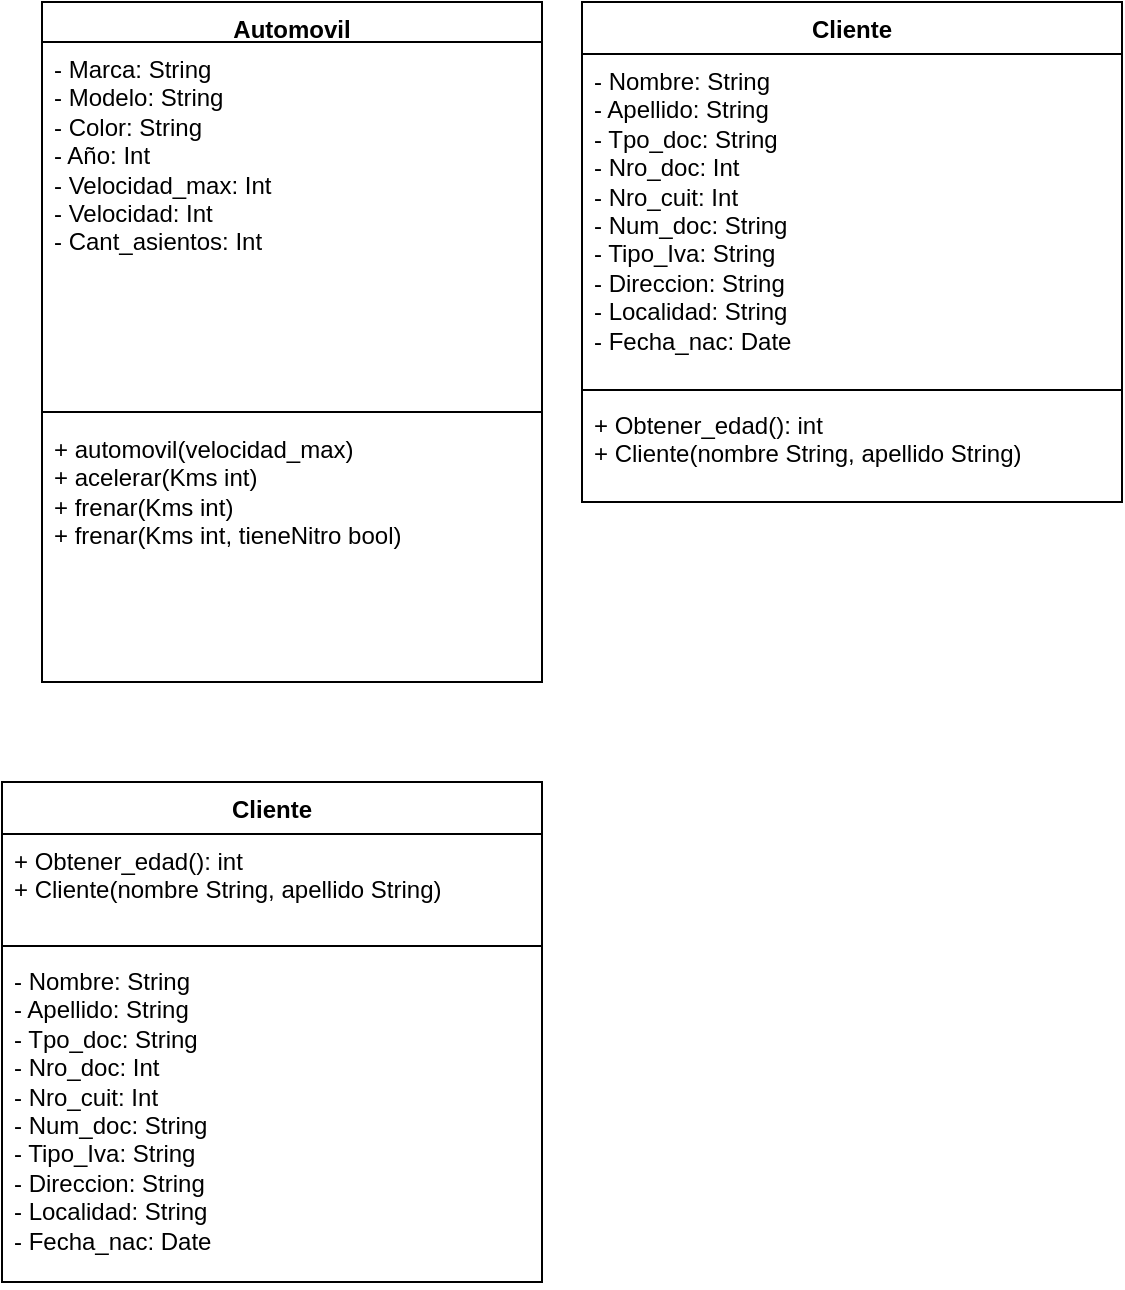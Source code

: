 <mxfile version="24.5.1" type="device">
  <diagram id="C5RBs43oDa-KdzZeNtuy" name="Page-1">
    <mxGraphModel dx="1050" dy="621" grid="1" gridSize="10" guides="1" tooltips="1" connect="1" arrows="1" fold="1" page="1" pageScale="1" pageWidth="827" pageHeight="1169" math="0" shadow="0">
      <root>
        <mxCell id="WIyWlLk6GJQsqaUBKTNV-0" />
        <mxCell id="WIyWlLk6GJQsqaUBKTNV-1" parent="WIyWlLk6GJQsqaUBKTNV-0" />
        <mxCell id="k-K2xL4uydOFMYodM3rV-2" value="Automovil" style="swimlane;fontStyle=1;align=center;verticalAlign=top;childLayout=stackLayout;horizontal=1;startSize=20;horizontalStack=0;resizeParent=1;resizeParentMax=0;resizeLast=0;collapsible=1;marginBottom=0;whiteSpace=wrap;html=1;" parent="WIyWlLk6GJQsqaUBKTNV-1" vertex="1">
          <mxGeometry x="110" y="70" width="250" height="340" as="geometry" />
        </mxCell>
        <mxCell id="k-K2xL4uydOFMYodM3rV-3" value="- Marca: String&lt;div&gt;- Modelo: String&lt;br&gt;&lt;/div&gt;&lt;div&gt;- Color: String&lt;br&gt;&lt;/div&gt;&lt;div&gt;- Año: Int&lt;br&gt;&lt;/div&gt;&lt;div&gt;- Velocidad_max: Int&lt;br&gt;&lt;/div&gt;&lt;div&gt;- Velocidad: Int&lt;br&gt;&lt;/div&gt;&lt;div&gt;- Cant_asientos: Int&lt;br&gt;&lt;/div&gt;&lt;div&gt;&lt;br&gt;&lt;/div&gt;" style="text;strokeColor=none;fillColor=none;align=left;verticalAlign=top;spacingLeft=4;spacingRight=4;overflow=hidden;rotatable=0;points=[[0,0.5],[1,0.5]];portConstraint=eastwest;whiteSpace=wrap;html=1;" parent="k-K2xL4uydOFMYodM3rV-2" vertex="1">
          <mxGeometry y="20" width="250" height="180" as="geometry" />
        </mxCell>
        <mxCell id="k-K2xL4uydOFMYodM3rV-4" value="" style="line;strokeWidth=1;fillColor=none;align=left;verticalAlign=middle;spacingTop=-1;spacingLeft=3;spacingRight=3;rotatable=0;labelPosition=right;points=[];portConstraint=eastwest;strokeColor=inherit;" parent="k-K2xL4uydOFMYodM3rV-2" vertex="1">
          <mxGeometry y="200" width="250" height="10" as="geometry" />
        </mxCell>
        <mxCell id="k-K2xL4uydOFMYodM3rV-5" value="+ automovil(velocidad_max)&lt;div&gt;+ acelerar(Kms int)&lt;div&gt;+ frenar(Kms int)&lt;br&gt;&lt;/div&gt;&lt;div&gt;+ frenar(Kms int, tieneNitro bool)&lt;br&gt;&lt;/div&gt;&lt;/div&gt;" style="text;strokeColor=none;fillColor=none;align=left;verticalAlign=top;spacingLeft=4;spacingRight=4;overflow=hidden;rotatable=0;points=[[0,0.5],[1,0.5]];portConstraint=eastwest;whiteSpace=wrap;html=1;" parent="k-K2xL4uydOFMYodM3rV-2" vertex="1">
          <mxGeometry y="210" width="250" height="130" as="geometry" />
        </mxCell>
        <mxCell id="k-K2xL4uydOFMYodM3rV-7" value="Cliente" style="swimlane;fontStyle=1;align=center;verticalAlign=top;childLayout=stackLayout;horizontal=1;startSize=26;horizontalStack=0;resizeParent=1;resizeParentMax=0;resizeLast=0;collapsible=1;marginBottom=0;whiteSpace=wrap;html=1;" parent="WIyWlLk6GJQsqaUBKTNV-1" vertex="1">
          <mxGeometry x="380" y="70" width="270" height="250" as="geometry" />
        </mxCell>
        <mxCell id="k-K2xL4uydOFMYodM3rV-8" value="- Nombre: String&lt;div&gt;- Apellido: String&lt;/div&gt;&lt;div&gt;- Tpo_doc: String&lt;/div&gt;&lt;div&gt;- Nro_doc: Int&lt;br&gt;&lt;/div&gt;&lt;div&gt;- Nro_cuit: Int&lt;br&gt;&lt;/div&gt;&lt;div&gt;- Num_doc: String&lt;/div&gt;&lt;div&gt;- Tipo_Iva: String&lt;/div&gt;&lt;div&gt;- Direccion: String&lt;/div&gt;&lt;div&gt;- Localidad: String&lt;br&gt;&lt;/div&gt;&lt;div&gt;- Fecha_nac: Date&lt;br&gt;&lt;/div&gt;" style="text;strokeColor=none;fillColor=none;align=left;verticalAlign=top;spacingLeft=4;spacingRight=4;overflow=hidden;rotatable=0;points=[[0,0.5],[1,0.5]];portConstraint=eastwest;whiteSpace=wrap;html=1;" parent="k-K2xL4uydOFMYodM3rV-7" vertex="1">
          <mxGeometry y="26" width="270" height="164" as="geometry" />
        </mxCell>
        <mxCell id="k-K2xL4uydOFMYodM3rV-9" value="" style="line;strokeWidth=1;fillColor=none;align=left;verticalAlign=middle;spacingTop=-1;spacingLeft=3;spacingRight=3;rotatable=0;labelPosition=right;points=[];portConstraint=eastwest;strokeColor=inherit;" parent="k-K2xL4uydOFMYodM3rV-7" vertex="1">
          <mxGeometry y="190" width="270" height="8" as="geometry" />
        </mxCell>
        <mxCell id="k-K2xL4uydOFMYodM3rV-10" value="+ Obtener_edad(): int&lt;div&gt;+ Cliente(nombre String, apellido String)&lt;/div&gt;" style="text;strokeColor=none;fillColor=none;align=left;verticalAlign=top;spacingLeft=4;spacingRight=4;overflow=hidden;rotatable=0;points=[[0,0.5],[1,0.5]];portConstraint=eastwest;whiteSpace=wrap;html=1;" parent="k-K2xL4uydOFMYodM3rV-7" vertex="1">
          <mxGeometry y="198" width="270" height="52" as="geometry" />
        </mxCell>
        <mxCell id="iD0ICoB1Tr9q5bGK12ix-0" value="Cliente" style="swimlane;fontStyle=1;align=center;verticalAlign=top;childLayout=stackLayout;horizontal=1;startSize=26;horizontalStack=0;resizeParent=1;resizeParentMax=0;resizeLast=0;collapsible=1;marginBottom=0;whiteSpace=wrap;html=1;" parent="WIyWlLk6GJQsqaUBKTNV-1" vertex="1">
          <mxGeometry x="90" y="460" width="270" height="250" as="geometry" />
        </mxCell>
        <mxCell id="iD0ICoB1Tr9q5bGK12ix-3" value="+ Obtener_edad(): int&lt;div&gt;+ Cliente(nombre String, apellido String)&lt;/div&gt;" style="text;strokeColor=none;fillColor=none;align=left;verticalAlign=top;spacingLeft=4;spacingRight=4;overflow=hidden;rotatable=0;points=[[0,0.5],[1,0.5]];portConstraint=eastwest;whiteSpace=wrap;html=1;" parent="iD0ICoB1Tr9q5bGK12ix-0" vertex="1">
          <mxGeometry y="26" width="270" height="52" as="geometry" />
        </mxCell>
        <mxCell id="iD0ICoB1Tr9q5bGK12ix-2" value="" style="line;strokeWidth=1;fillColor=none;align=left;verticalAlign=middle;spacingTop=-1;spacingLeft=3;spacingRight=3;rotatable=0;labelPosition=right;points=[];portConstraint=eastwest;strokeColor=inherit;" parent="iD0ICoB1Tr9q5bGK12ix-0" vertex="1">
          <mxGeometry y="78" width="270" height="8" as="geometry" />
        </mxCell>
        <mxCell id="iD0ICoB1Tr9q5bGK12ix-1" value="- Nombre: String&lt;div&gt;- Apellido: String&lt;/div&gt;&lt;div&gt;- Tpo_doc: String&lt;/div&gt;&lt;div&gt;- Nro_doc: Int&lt;br&gt;&lt;/div&gt;&lt;div&gt;- Nro_cuit: Int&lt;br&gt;&lt;/div&gt;&lt;div&gt;- Num_doc: String&lt;/div&gt;&lt;div&gt;- Tipo_Iva: String&lt;/div&gt;&lt;div&gt;- Direccion: String&lt;/div&gt;&lt;div&gt;- Localidad: String&lt;br&gt;&lt;/div&gt;&lt;div&gt;- Fecha_nac: Date&lt;br&gt;&lt;/div&gt;" style="text;strokeColor=none;fillColor=none;align=left;verticalAlign=top;spacingLeft=4;spacingRight=4;overflow=hidden;rotatable=0;points=[[0,0.5],[1,0.5]];portConstraint=eastwest;whiteSpace=wrap;html=1;" parent="iD0ICoB1Tr9q5bGK12ix-0" vertex="1">
          <mxGeometry y="86" width="270" height="164" as="geometry" />
        </mxCell>
      </root>
    </mxGraphModel>
  </diagram>
</mxfile>

